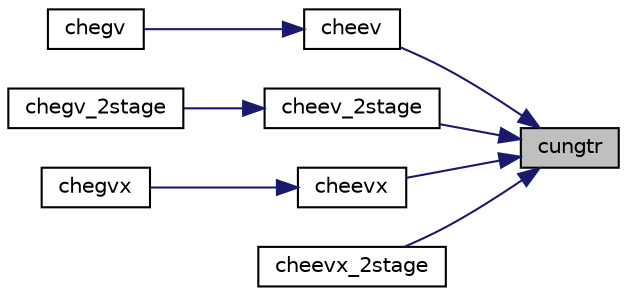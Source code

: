 digraph "cungtr"
{
 // LATEX_PDF_SIZE
  edge [fontname="Helvetica",fontsize="10",labelfontname="Helvetica",labelfontsize="10"];
  node [fontname="Helvetica",fontsize="10",shape=record];
  rankdir="RL";
  Node1 [label="cungtr",height=0.2,width=0.4,color="black", fillcolor="grey75", style="filled", fontcolor="black",tooltip="CUNGTR"];
  Node1 -> Node2 [dir="back",color="midnightblue",fontsize="10",style="solid",fontname="Helvetica"];
  Node2 [label="cheev",height=0.2,width=0.4,color="black", fillcolor="white", style="filled",URL="$cheev_8f.html#a003ee37091d65ee62fd72da1035f06e2",tooltip="CHEEV computes the eigenvalues and, optionally, the left and/or right eigenvectors for HE matrices"];
  Node2 -> Node3 [dir="back",color="midnightblue",fontsize="10",style="solid",fontname="Helvetica"];
  Node3 [label="chegv",height=0.2,width=0.4,color="black", fillcolor="white", style="filled",URL="$chegv_8f.html#ab2f86fb41df5ae239798c9c3081a2d49",tooltip="CHEGV"];
  Node1 -> Node4 [dir="back",color="midnightblue",fontsize="10",style="solid",fontname="Helvetica"];
  Node4 [label="cheev_2stage",height=0.2,width=0.4,color="black", fillcolor="white", style="filled",URL="$cheev__2stage_8f.html#af52d306acb40ea108aa4b06bb0fbae43",tooltip="CHEEV_2STAGE computes the eigenvalues and, optionally, the left and/or right eigenvectors for HE matr..."];
  Node4 -> Node5 [dir="back",color="midnightblue",fontsize="10",style="solid",fontname="Helvetica"];
  Node5 [label="chegv_2stage",height=0.2,width=0.4,color="black", fillcolor="white", style="filled",URL="$chegv__2stage_8f.html#a7027121a5599a07ebab2a56100f05f32",tooltip="CHEGV_2STAGE"];
  Node1 -> Node6 [dir="back",color="midnightblue",fontsize="10",style="solid",fontname="Helvetica"];
  Node6 [label="cheevx",height=0.2,width=0.4,color="black", fillcolor="white", style="filled",URL="$cheevx_8f.html#a9f7c713a0119e777afe726e54feb6ef7",tooltip="CHEEVX computes the eigenvalues and, optionally, the left and/or right eigenvectors for HE matrices"];
  Node6 -> Node7 [dir="back",color="midnightblue",fontsize="10",style="solid",fontname="Helvetica"];
  Node7 [label="chegvx",height=0.2,width=0.4,color="black", fillcolor="white", style="filled",URL="$chegvx_8f.html#ad5f5ddf0eee1402d59fc1017de0fc291",tooltip="CHEGVX"];
  Node1 -> Node8 [dir="back",color="midnightblue",fontsize="10",style="solid",fontname="Helvetica"];
  Node8 [label="cheevx_2stage",height=0.2,width=0.4,color="black", fillcolor="white", style="filled",URL="$cheevx__2stage_8f.html#a1279b26b80d88a050ab7b88b7f578b09",tooltip="CHEEVX_2STAGE computes the eigenvalues and, optionally, the left and/or right eigenvectors for HE mat..."];
}
